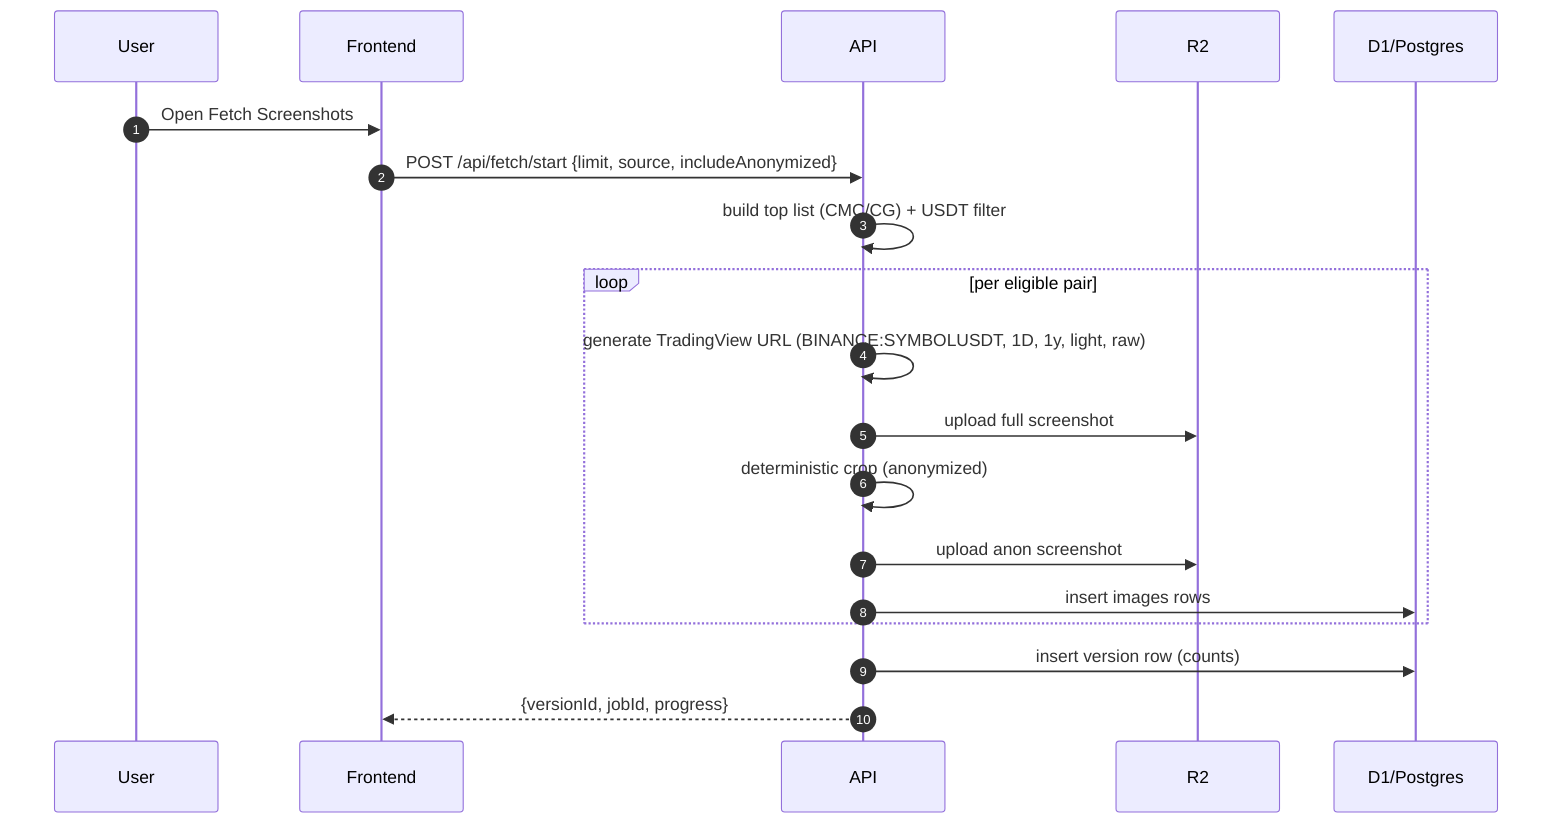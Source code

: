 sequenceDiagram
  autonumber
  participant U as User
  participant FE as Frontend
  participant API as API
  participant R2 as R2
  participant DB as D1/Postgres

  U->>FE: Open Fetch Screenshots
  FE->>API: POST /api/fetch/start {limit, source, includeAnonymized}
  API->>API: build top list (CMC/CG) + USDT filter
  loop per eligible pair
    API->>API: generate TradingView URL (BINANCE:SYMBOLUSDT, 1D, 1y, light, raw)
    API->>R2: upload full screenshot
    API->>API: deterministic crop (anonymized)
    API->>R2: upload anon screenshot
    API->>DB: insert images rows
  end
  API->>DB: insert version row (counts)
  API-->>FE: {versionId, jobId, progress}